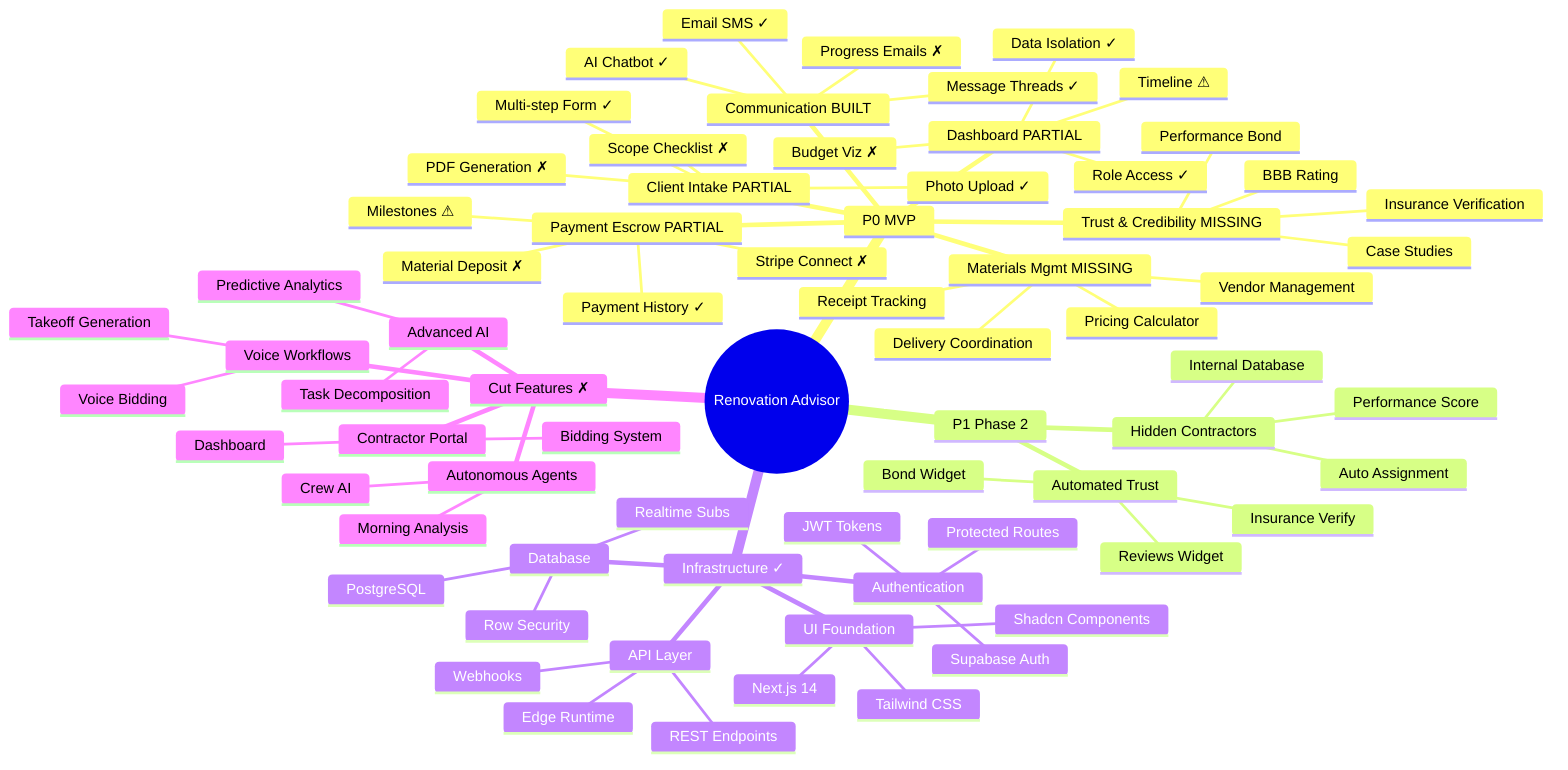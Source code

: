 mindmap
  root((Renovation Advisor))
    P0 MVP
      Trust & Credibility MISSING
        Performance Bond
        Insurance Verification
        BBB Rating
        Case Studies
      Client Intake PARTIAL
        Multi-step Form ✓
        Photo Upload ✓
        PDF Generation ✗
        Scope Checklist ✗
      Payment Escrow PARTIAL
        Stripe Connect ✗
        Material Deposit ✗
        Milestones ⚠
        Payment History ✓
      Materials Mgmt MISSING
        Receipt Tracking
        Pricing Calculator
        Vendor Management
        Delivery Coordination
      Communication BUILT
        Message Threads ✓
        Email SMS ✓
        AI Chatbot ✓
        Progress Emails ✗
      Dashboard PARTIAL
        Data Isolation ✓
        Role Access ✓
        Budget Viz ✗
        Timeline ⚠
    P1 Phase 2
      Automated Trust
        Bond Widget
        Insurance Verify
        Reviews Widget
      Hidden Contractors
        Internal Database
        Performance Score
        Auto Assignment
    Infrastructure ✓
      Authentication
        Supabase Auth
        JWT Tokens
        Protected Routes
      Database
        PostgreSQL
        Row Security
        Realtime Subs
      UI Foundation
        Next.js 14
        Tailwind CSS
        Shadcn Components
      API Layer
        Edge Runtime
        REST Endpoints
        Webhooks
    Cut Features ✗
      Voice Workflows
        Takeoff Generation
        Voice Bidding
      Autonomous Agents
        Crew AI
        Morning Analysis
      Advanced AI
        Task Decomposition
        Predictive Analytics
      Contractor Portal
        Dashboard
        Bidding System
